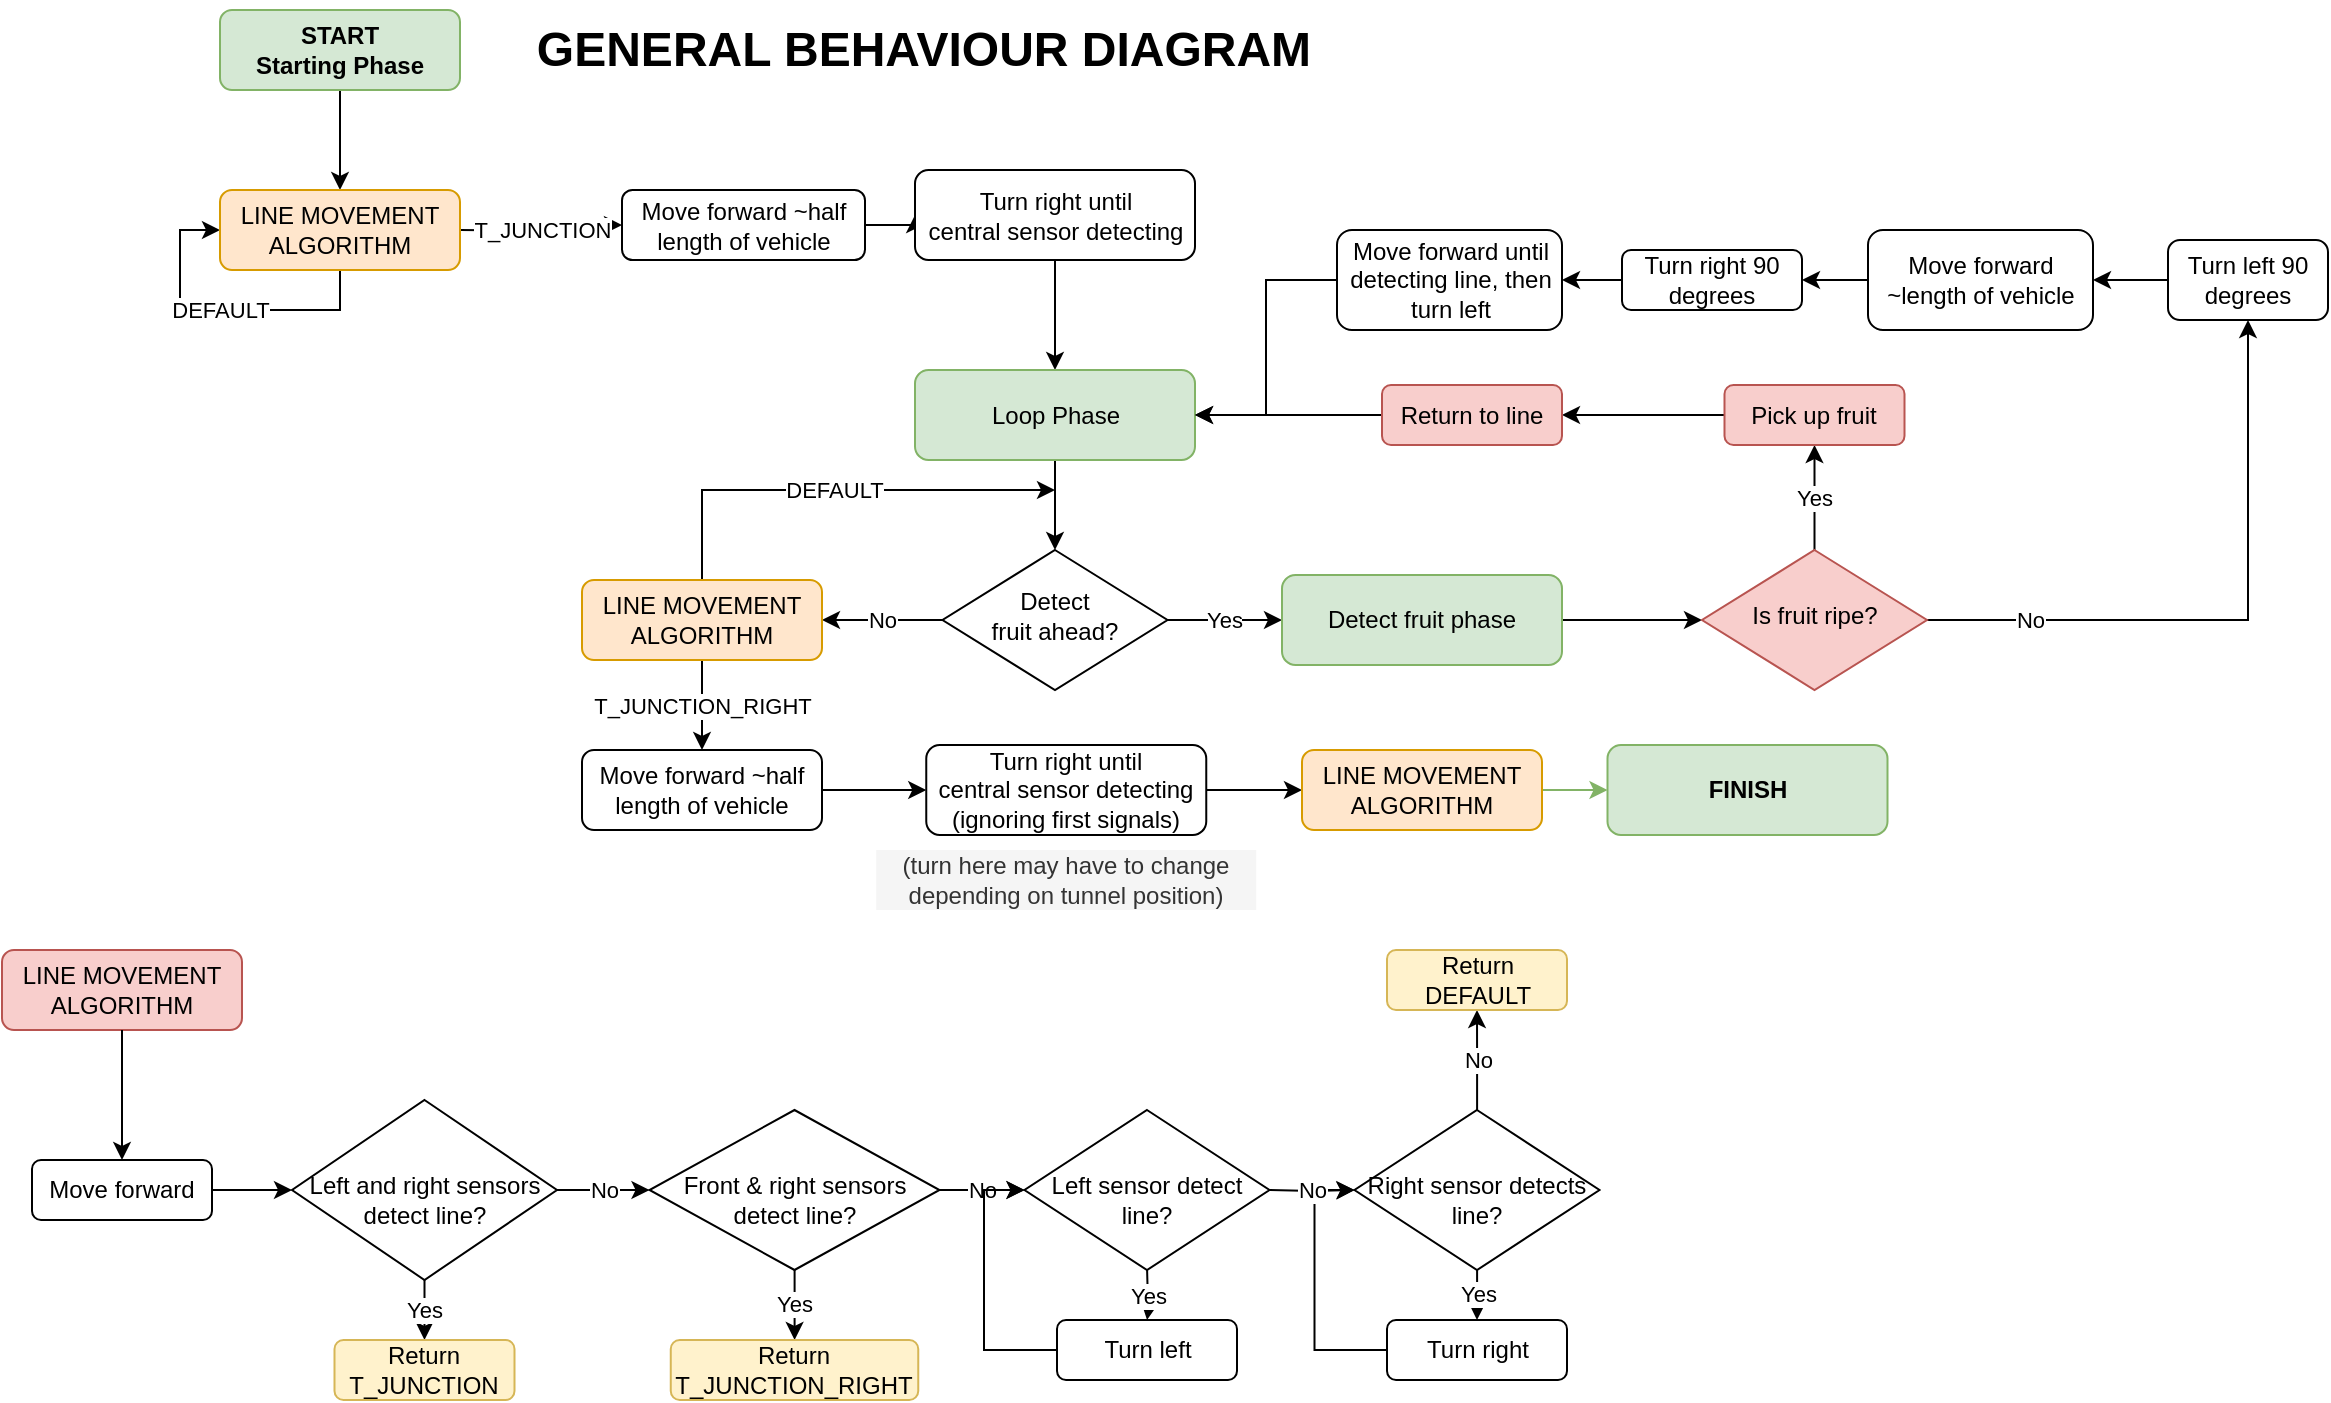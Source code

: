 <mxfile version="13.7.9" type="github">
  <diagram id="C5RBs43oDa-KdzZeNtuy" name="Page-1">
    <mxGraphModel dx="1422" dy="745" grid="1" gridSize="10" guides="1" tooltips="1" connect="1" arrows="1" fold="1" page="1" pageScale="1" pageWidth="827" pageHeight="1169" math="0" shadow="0">
      <root>
        <mxCell id="WIyWlLk6GJQsqaUBKTNV-0" />
        <mxCell id="WIyWlLk6GJQsqaUBKTNV-1" parent="WIyWlLk6GJQsqaUBKTNV-0" />
        <mxCell id="vU1j4UsOGJ4VojbGJCBY-1" style="edgeStyle=orthogonalEdgeStyle;rounded=0;orthogonalLoop=1;jettySize=auto;html=1;entryX=0.5;entryY=0;entryDx=0;entryDy=0;" edge="1" parent="WIyWlLk6GJQsqaUBKTNV-1" source="WIyWlLk6GJQsqaUBKTNV-3" target="vU1j4UsOGJ4VojbGJCBY-80">
          <mxGeometry relative="1" as="geometry">
            <mxPoint x="220" y="170" as="targetPoint" />
          </mxGeometry>
        </mxCell>
        <mxCell id="WIyWlLk6GJQsqaUBKTNV-3" value="&lt;b&gt;START&lt;br&gt;Starting Phase&lt;/b&gt;" style="rounded=1;whiteSpace=wrap;html=1;fontSize=12;glass=0;strokeWidth=1;shadow=0;fillColor=#d5e8d4;strokeColor=#82b366;" parent="WIyWlLk6GJQsqaUBKTNV-1" vertex="1">
          <mxGeometry x="119" y="90" width="120" height="40" as="geometry" />
        </mxCell>
        <mxCell id="vU1j4UsOGJ4VojbGJCBY-6" value="T_JUNCTION" style="edgeStyle=orthogonalEdgeStyle;rounded=0;orthogonalLoop=1;jettySize=auto;html=1;exitX=1;exitY=0.5;exitDx=0;exitDy=0;entryX=0;entryY=0.5;entryDx=0;entryDy=0;" edge="1" parent="WIyWlLk6GJQsqaUBKTNV-1" target="vU1j4UsOGJ4VojbGJCBY-7">
          <mxGeometry relative="1" as="geometry">
            <mxPoint x="350" y="200" as="targetPoint" />
            <mxPoint x="239" y="200" as="sourcePoint" />
          </mxGeometry>
        </mxCell>
        <mxCell id="vU1j4UsOGJ4VojbGJCBY-99" style="edgeStyle=orthogonalEdgeStyle;rounded=0;orthogonalLoop=1;jettySize=auto;html=1;exitX=1;exitY=0.5;exitDx=0;exitDy=0;entryX=0;entryY=0.5;entryDx=0;entryDy=0;" edge="1" parent="WIyWlLk6GJQsqaUBKTNV-1" source="vU1j4UsOGJ4VojbGJCBY-7" target="vU1j4UsOGJ4VojbGJCBY-10">
          <mxGeometry relative="1" as="geometry" />
        </mxCell>
        <mxCell id="vU1j4UsOGJ4VojbGJCBY-7" value="Move forward ~half length of vehicle" style="rounded=1;whiteSpace=wrap;html=1;" vertex="1" parent="WIyWlLk6GJQsqaUBKTNV-1">
          <mxGeometry x="320" y="180" width="121.5" height="35" as="geometry" />
        </mxCell>
        <mxCell id="vU1j4UsOGJ4VojbGJCBY-11" style="edgeStyle=orthogonalEdgeStyle;rounded=0;orthogonalLoop=1;jettySize=auto;html=1;entryX=0.5;entryY=0;entryDx=0;entryDy=0;" edge="1" parent="WIyWlLk6GJQsqaUBKTNV-1" source="vU1j4UsOGJ4VojbGJCBY-10" target="vU1j4UsOGJ4VojbGJCBY-12">
          <mxGeometry relative="1" as="geometry">
            <mxPoint x="556.5" y="270" as="targetPoint" />
          </mxGeometry>
        </mxCell>
        <mxCell id="vU1j4UsOGJ4VojbGJCBY-10" value="Turn right until&lt;br&gt;central sensor detecting" style="rounded=1;whiteSpace=wrap;html=1;" vertex="1" parent="WIyWlLk6GJQsqaUBKTNV-1">
          <mxGeometry x="466.5" y="170" width="140" height="45" as="geometry" />
        </mxCell>
        <mxCell id="vU1j4UsOGJ4VojbGJCBY-21" style="edgeStyle=orthogonalEdgeStyle;rounded=0;orthogonalLoop=1;jettySize=auto;html=1;exitX=0.5;exitY=1;exitDx=0;exitDy=0;entryX=0.5;entryY=0;entryDx=0;entryDy=0;" edge="1" parent="WIyWlLk6GJQsqaUBKTNV-1" source="vU1j4UsOGJ4VojbGJCBY-12" target="vU1j4UsOGJ4VojbGJCBY-26">
          <mxGeometry relative="1" as="geometry">
            <mxPoint x="536.5" y="360" as="targetPoint" />
          </mxGeometry>
        </mxCell>
        <mxCell id="vU1j4UsOGJ4VojbGJCBY-12" value="Loop Phase" style="rounded=1;whiteSpace=wrap;html=1;fillColor=#d5e8d4;strokeColor=#82b366;" vertex="1" parent="WIyWlLk6GJQsqaUBKTNV-1">
          <mxGeometry x="466.5" y="270" width="140" height="45" as="geometry" />
        </mxCell>
        <mxCell id="vU1j4UsOGJ4VojbGJCBY-94" value="No" style="edgeStyle=orthogonalEdgeStyle;rounded=0;orthogonalLoop=1;jettySize=auto;html=1;" edge="1" parent="WIyWlLk6GJQsqaUBKTNV-1" source="vU1j4UsOGJ4VojbGJCBY-26" target="vU1j4UsOGJ4VojbGJCBY-81">
          <mxGeometry relative="1" as="geometry" />
        </mxCell>
        <mxCell id="vU1j4UsOGJ4VojbGJCBY-96" value="Yes" style="edgeStyle=orthogonalEdgeStyle;rounded=0;orthogonalLoop=1;jettySize=auto;html=1;exitX=1;exitY=0.5;exitDx=0;exitDy=0;entryX=0;entryY=0.5;entryDx=0;entryDy=0;" edge="1" parent="WIyWlLk6GJQsqaUBKTNV-1" source="vU1j4UsOGJ4VojbGJCBY-26" target="vU1j4UsOGJ4VojbGJCBY-47">
          <mxGeometry relative="1" as="geometry" />
        </mxCell>
        <mxCell id="vU1j4UsOGJ4VojbGJCBY-26" value="Detect &lt;br&gt;fruit ahead?" style="rhombus;whiteSpace=wrap;html=1;shadow=0;fontFamily=Helvetica;fontSize=12;align=center;strokeWidth=1;spacing=6;spacingTop=-4;" vertex="1" parent="WIyWlLk6GJQsqaUBKTNV-1">
          <mxGeometry x="480.25" y="360" width="112.5" height="70" as="geometry" />
        </mxCell>
        <mxCell id="vU1j4UsOGJ4VojbGJCBY-95" style="edgeStyle=orthogonalEdgeStyle;rounded=0;orthogonalLoop=1;jettySize=auto;html=1;exitX=1;exitY=0.5;exitDx=0;exitDy=0;entryX=0;entryY=0.5;entryDx=0;entryDy=0;" edge="1" parent="WIyWlLk6GJQsqaUBKTNV-1" source="vU1j4UsOGJ4VojbGJCBY-47" target="vU1j4UsOGJ4VojbGJCBY-86">
          <mxGeometry relative="1" as="geometry" />
        </mxCell>
        <mxCell id="vU1j4UsOGJ4VojbGJCBY-47" value="Detect fruit phase" style="rounded=1;whiteSpace=wrap;html=1;fillColor=#d5e8d4;strokeColor=#82b366;" vertex="1" parent="WIyWlLk6GJQsqaUBKTNV-1">
          <mxGeometry x="650" y="372.5" width="140" height="45" as="geometry" />
        </mxCell>
        <mxCell id="vU1j4UsOGJ4VojbGJCBY-49" value="&lt;font&gt;&lt;b&gt;&lt;font style=&quot;font-size: 24px&quot;&gt;GENERAL BEHAVIOUR DIAGRAM&lt;/font&gt;&lt;/b&gt;&lt;br&gt;&lt;/font&gt;" style="text;html=1;strokeColor=none;fillColor=none;align=center;verticalAlign=middle;whiteSpace=wrap;rounded=0;" vertex="1" parent="WIyWlLk6GJQsqaUBKTNV-1">
          <mxGeometry x="266.25" y="85" width="410" height="50" as="geometry" />
        </mxCell>
        <mxCell id="vU1j4UsOGJ4VojbGJCBY-56" value="LINE MOVEMENT&lt;br&gt;ALGORITHM" style="rounded=1;whiteSpace=wrap;html=1;fontSize=12;glass=0;strokeWidth=1;shadow=0;fillColor=#f8cecc;strokeColor=#b85450;" vertex="1" parent="WIyWlLk6GJQsqaUBKTNV-1">
          <mxGeometry x="10" y="560" width="120" height="40" as="geometry" />
        </mxCell>
        <mxCell id="vU1j4UsOGJ4VojbGJCBY-57" style="edgeStyle=orthogonalEdgeStyle;rounded=0;orthogonalLoop=1;jettySize=auto;html=1;exitX=0.5;exitY=1;exitDx=0;exitDy=0;entryX=0.5;entryY=0;entryDx=0;entryDy=0;" edge="1" parent="WIyWlLk6GJQsqaUBKTNV-1" target="vU1j4UsOGJ4VojbGJCBY-59" source="vU1j4UsOGJ4VojbGJCBY-56">
          <mxGeometry relative="1" as="geometry">
            <mxPoint x="231.25" y="500" as="sourcePoint" />
          </mxGeometry>
        </mxCell>
        <mxCell id="vU1j4UsOGJ4VojbGJCBY-58" style="edgeStyle=orthogonalEdgeStyle;rounded=0;orthogonalLoop=1;jettySize=auto;html=1;entryX=0;entryY=0.5;entryDx=0;entryDy=0;" edge="1" parent="WIyWlLk6GJQsqaUBKTNV-1" source="vU1j4UsOGJ4VojbGJCBY-59" target="vU1j4UsOGJ4VojbGJCBY-62">
          <mxGeometry relative="1" as="geometry">
            <mxPoint x="231.25" y="585" as="targetPoint" />
          </mxGeometry>
        </mxCell>
        <mxCell id="vU1j4UsOGJ4VojbGJCBY-59" value="Move forward" style="rounded=1;whiteSpace=wrap;html=1;" vertex="1" parent="WIyWlLk6GJQsqaUBKTNV-1">
          <mxGeometry x="25" y="665" width="90" height="30" as="geometry" />
        </mxCell>
        <mxCell id="vU1j4UsOGJ4VojbGJCBY-60" value="No" style="edgeStyle=orthogonalEdgeStyle;rounded=0;orthogonalLoop=1;jettySize=auto;html=1;" edge="1" parent="WIyWlLk6GJQsqaUBKTNV-1" source="vU1j4UsOGJ4VojbGJCBY-62" target="vU1j4UsOGJ4VojbGJCBY-64">
          <mxGeometry relative="1" as="geometry" />
        </mxCell>
        <mxCell id="vU1j4UsOGJ4VojbGJCBY-61" value="Yes" style="edgeStyle=orthogonalEdgeStyle;rounded=0;orthogonalLoop=1;jettySize=auto;html=1;entryX=0.5;entryY=0;entryDx=0;entryDy=0;" edge="1" parent="WIyWlLk6GJQsqaUBKTNV-1" source="vU1j4UsOGJ4VojbGJCBY-62" target="vU1j4UsOGJ4VojbGJCBY-75">
          <mxGeometry relative="1" as="geometry">
            <mxPoint x="221" y="755" as="targetPoint" />
          </mxGeometry>
        </mxCell>
        <mxCell id="vU1j4UsOGJ4VojbGJCBY-62" value="&lt;br&gt;Left and right sensors detect line?" style="rhombus;whiteSpace=wrap;html=1;shadow=0;fontFamily=Helvetica;fontSize=12;align=center;strokeWidth=1;spacing=6;spacingTop=-4;" vertex="1" parent="WIyWlLk6GJQsqaUBKTNV-1">
          <mxGeometry x="155" y="635" width="132.5" height="90" as="geometry" />
        </mxCell>
        <mxCell id="vU1j4UsOGJ4VojbGJCBY-63" value="No" style="edgeStyle=orthogonalEdgeStyle;rounded=0;orthogonalLoop=1;jettySize=auto;html=1;exitX=1;exitY=0.5;exitDx=0;exitDy=0;entryX=0;entryY=0.5;entryDx=0;entryDy=0;" edge="1" parent="WIyWlLk6GJQsqaUBKTNV-1" source="vU1j4UsOGJ4VojbGJCBY-64" target="vU1j4UsOGJ4VojbGJCBY-67">
          <mxGeometry relative="1" as="geometry">
            <mxPoint x="393.75" y="765" as="targetPoint" />
          </mxGeometry>
        </mxCell>
        <mxCell id="vU1j4UsOGJ4VojbGJCBY-78" value="Yes" style="edgeStyle=orthogonalEdgeStyle;rounded=0;orthogonalLoop=1;jettySize=auto;html=1;" edge="1" parent="WIyWlLk6GJQsqaUBKTNV-1" source="vU1j4UsOGJ4VojbGJCBY-64" target="vU1j4UsOGJ4VojbGJCBY-77">
          <mxGeometry relative="1" as="geometry" />
        </mxCell>
        <mxCell id="vU1j4UsOGJ4VojbGJCBY-64" value="&lt;br&gt;Front &amp;amp; right sensors&lt;br&gt;detect line?" style="rhombus;whiteSpace=wrap;html=1;shadow=0;fontFamily=Helvetica;fontSize=12;align=center;strokeWidth=1;spacing=6;spacingTop=-4;" vertex="1" parent="WIyWlLk6GJQsqaUBKTNV-1">
          <mxGeometry x="333.75" y="640" width="145" height="80" as="geometry" />
        </mxCell>
        <mxCell id="vU1j4UsOGJ4VojbGJCBY-65" style="edgeStyle=orthogonalEdgeStyle;rounded=0;orthogonalLoop=1;jettySize=auto;html=1;entryX=0;entryY=0.5;entryDx=0;entryDy=0;" edge="1" parent="WIyWlLk6GJQsqaUBKTNV-1" source="vU1j4UsOGJ4VojbGJCBY-66" target="vU1j4UsOGJ4VojbGJCBY-71">
          <mxGeometry relative="1" as="geometry">
            <Array as="points">
              <mxPoint x="666.25" y="760" />
              <mxPoint x="666.25" y="680" />
            </Array>
          </mxGeometry>
        </mxCell>
        <mxCell id="vU1j4UsOGJ4VojbGJCBY-66" value="Turn right" style="rounded=1;whiteSpace=wrap;html=1;" vertex="1" parent="WIyWlLk6GJQsqaUBKTNV-1">
          <mxGeometry x="702.5" y="745" width="90" height="30" as="geometry" />
        </mxCell>
        <mxCell id="vU1j4UsOGJ4VojbGJCBY-67" value="&lt;br&gt;Left sensor detect&lt;br&gt;line?" style="rhombus;whiteSpace=wrap;html=1;shadow=0;fontFamily=Helvetica;fontSize=12;align=center;strokeWidth=1;spacing=6;spacingTop=-4;" vertex="1" parent="WIyWlLk6GJQsqaUBKTNV-1">
          <mxGeometry x="521.25" y="640" width="122.5" height="80" as="geometry" />
        </mxCell>
        <mxCell id="vU1j4UsOGJ4VojbGJCBY-68" value="No" style="edgeStyle=orthogonalEdgeStyle;rounded=0;orthogonalLoop=1;jettySize=auto;html=1;exitX=1;exitY=0.5;exitDx=0;exitDy=0;entryX=0;entryY=0.5;entryDx=0;entryDy=0;" edge="1" parent="WIyWlLk6GJQsqaUBKTNV-1" target="vU1j4UsOGJ4VojbGJCBY-71">
          <mxGeometry relative="1" as="geometry">
            <mxPoint x="558.75" y="765" as="targetPoint" />
            <mxPoint x="643.75" y="680" as="sourcePoint" />
          </mxGeometry>
        </mxCell>
        <mxCell id="vU1j4UsOGJ4VojbGJCBY-70" value="Yes" style="edgeStyle=orthogonalEdgeStyle;rounded=0;orthogonalLoop=1;jettySize=auto;html=1;" edge="1" parent="WIyWlLk6GJQsqaUBKTNV-1" source="vU1j4UsOGJ4VojbGJCBY-71" target="vU1j4UsOGJ4VojbGJCBY-66">
          <mxGeometry relative="1" as="geometry" />
        </mxCell>
        <mxCell id="vU1j4UsOGJ4VojbGJCBY-79" value="No" style="edgeStyle=orthogonalEdgeStyle;rounded=0;orthogonalLoop=1;jettySize=auto;html=1;" edge="1" parent="WIyWlLk6GJQsqaUBKTNV-1" source="vU1j4UsOGJ4VojbGJCBY-71" target="vU1j4UsOGJ4VojbGJCBY-76">
          <mxGeometry relative="1" as="geometry" />
        </mxCell>
        <mxCell id="vU1j4UsOGJ4VojbGJCBY-71" value="&lt;br&gt;Right sensor detects line?" style="rhombus;whiteSpace=wrap;html=1;shadow=0;fontFamily=Helvetica;fontSize=12;align=center;strokeWidth=1;spacing=6;spacingTop=-4;" vertex="1" parent="WIyWlLk6GJQsqaUBKTNV-1">
          <mxGeometry x="686.25" y="640" width="122.5" height="80" as="geometry" />
        </mxCell>
        <mxCell id="vU1j4UsOGJ4VojbGJCBY-72" style="edgeStyle=orthogonalEdgeStyle;rounded=0;orthogonalLoop=1;jettySize=auto;html=1;entryX=0;entryY=0.5;entryDx=0;entryDy=0;" edge="1" parent="WIyWlLk6GJQsqaUBKTNV-1" source="vU1j4UsOGJ4VojbGJCBY-73" target="vU1j4UsOGJ4VojbGJCBY-67">
          <mxGeometry relative="1" as="geometry">
            <mxPoint x="521" y="725" as="targetPoint" />
            <Array as="points">
              <mxPoint x="501" y="760" />
              <mxPoint x="501" y="680" />
            </Array>
          </mxGeometry>
        </mxCell>
        <mxCell id="vU1j4UsOGJ4VojbGJCBY-73" value="Turn left" style="rounded=1;whiteSpace=wrap;html=1;" vertex="1" parent="WIyWlLk6GJQsqaUBKTNV-1">
          <mxGeometry x="537.5" y="745" width="90" height="30" as="geometry" />
        </mxCell>
        <mxCell id="vU1j4UsOGJ4VojbGJCBY-74" value="Yes" style="edgeStyle=orthogonalEdgeStyle;rounded=0;orthogonalLoop=1;jettySize=auto;html=1;" edge="1" parent="WIyWlLk6GJQsqaUBKTNV-1" target="vU1j4UsOGJ4VojbGJCBY-73">
          <mxGeometry relative="1" as="geometry">
            <mxPoint x="582.55" y="719.967" as="sourcePoint" />
          </mxGeometry>
        </mxCell>
        <mxCell id="vU1j4UsOGJ4VojbGJCBY-75" value="Return&lt;br&gt;T_JUNCTION" style="rounded=1;whiteSpace=wrap;html=1;fillColor=#fff2cc;strokeColor=#d6b656;" vertex="1" parent="WIyWlLk6GJQsqaUBKTNV-1">
          <mxGeometry x="176.25" y="755" width="90" height="30" as="geometry" />
        </mxCell>
        <mxCell id="vU1j4UsOGJ4VojbGJCBY-76" value="Return&lt;br&gt;DEFAULT" style="rounded=1;whiteSpace=wrap;html=1;fillColor=#fff2cc;strokeColor=#d6b656;" vertex="1" parent="WIyWlLk6GJQsqaUBKTNV-1">
          <mxGeometry x="702.5" y="560" width="90" height="30" as="geometry" />
        </mxCell>
        <mxCell id="vU1j4UsOGJ4VojbGJCBY-77" value="Return&lt;br&gt;T_JUNCTION_RIGHT" style="rounded=1;whiteSpace=wrap;html=1;fillColor=#fff2cc;strokeColor=#d6b656;" vertex="1" parent="WIyWlLk6GJQsqaUBKTNV-1">
          <mxGeometry x="344.38" y="755" width="123.75" height="30" as="geometry" />
        </mxCell>
        <mxCell id="vU1j4UsOGJ4VojbGJCBY-84" value="DEFAULT" style="edgeStyle=orthogonalEdgeStyle;rounded=0;orthogonalLoop=1;jettySize=auto;html=1;exitX=0.5;exitY=1;exitDx=0;exitDy=0;entryX=0;entryY=0.5;entryDx=0;entryDy=0;" edge="1" parent="WIyWlLk6GJQsqaUBKTNV-1" source="vU1j4UsOGJ4VojbGJCBY-80" target="vU1j4UsOGJ4VojbGJCBY-80">
          <mxGeometry relative="1" as="geometry">
            <mxPoint x="100" y="200" as="targetPoint" />
            <Array as="points">
              <mxPoint x="179" y="240" />
              <mxPoint x="99" y="240" />
              <mxPoint x="99" y="200" />
            </Array>
          </mxGeometry>
        </mxCell>
        <mxCell id="vU1j4UsOGJ4VojbGJCBY-80" value="LINE MOVEMENT&lt;br&gt;ALGORITHM" style="rounded=1;whiteSpace=wrap;html=1;fontSize=12;glass=0;strokeWidth=1;shadow=0;fillColor=#ffe6cc;strokeColor=#d79b00;" vertex="1" parent="WIyWlLk6GJQsqaUBKTNV-1">
          <mxGeometry x="119" y="180" width="120" height="40" as="geometry" />
        </mxCell>
        <mxCell id="vU1j4UsOGJ4VojbGJCBY-82" value="DEFAULT" style="edgeStyle=orthogonalEdgeStyle;rounded=0;orthogonalLoop=1;jettySize=auto;html=1;" edge="1" parent="WIyWlLk6GJQsqaUBKTNV-1" source="vU1j4UsOGJ4VojbGJCBY-81">
          <mxGeometry relative="1" as="geometry">
            <mxPoint x="536.5" y="330" as="targetPoint" />
            <Array as="points">
              <mxPoint x="360" y="330" />
            </Array>
          </mxGeometry>
        </mxCell>
        <mxCell id="vU1j4UsOGJ4VojbGJCBY-93" value="T_JUNCTION_RIGHT" style="edgeStyle=orthogonalEdgeStyle;rounded=0;orthogonalLoop=1;jettySize=auto;html=1;exitX=0.5;exitY=1;exitDx=0;exitDy=0;entryX=0.5;entryY=0;entryDx=0;entryDy=0;" edge="1" parent="WIyWlLk6GJQsqaUBKTNV-1" source="vU1j4UsOGJ4VojbGJCBY-81" target="vU1j4UsOGJ4VojbGJCBY-109">
          <mxGeometry relative="1" as="geometry">
            <mxPoint x="360" y="490" as="targetPoint" />
          </mxGeometry>
        </mxCell>
        <mxCell id="vU1j4UsOGJ4VojbGJCBY-81" value="LINE MOVEMENT&lt;br&gt;ALGORITHM" style="rounded=1;whiteSpace=wrap;html=1;fontSize=12;glass=0;strokeWidth=1;shadow=0;fillColor=#ffe6cc;strokeColor=#d79b00;" vertex="1" parent="WIyWlLk6GJQsqaUBKTNV-1">
          <mxGeometry x="300" y="375" width="120" height="40" as="geometry" />
        </mxCell>
        <mxCell id="vU1j4UsOGJ4VojbGJCBY-88" value="Yes" style="edgeStyle=orthogonalEdgeStyle;rounded=0;orthogonalLoop=1;jettySize=auto;html=1;entryX=0.5;entryY=1;entryDx=0;entryDy=0;" edge="1" parent="WIyWlLk6GJQsqaUBKTNV-1" source="vU1j4UsOGJ4VojbGJCBY-86" target="vU1j4UsOGJ4VojbGJCBY-89">
          <mxGeometry relative="1" as="geometry">
            <mxPoint x="760" y="320" as="targetPoint" />
          </mxGeometry>
        </mxCell>
        <mxCell id="vU1j4UsOGJ4VojbGJCBY-97" value="No" style="edgeStyle=orthogonalEdgeStyle;rounded=0;orthogonalLoop=1;jettySize=auto;html=1;entryX=0.5;entryY=1;entryDx=0;entryDy=0;" edge="1" parent="WIyWlLk6GJQsqaUBKTNV-1" source="vU1j4UsOGJ4VojbGJCBY-86" target="vU1j4UsOGJ4VojbGJCBY-100">
          <mxGeometry x="-0.67" relative="1" as="geometry">
            <mxPoint x="1050" y="260" as="targetPoint" />
            <mxPoint as="offset" />
          </mxGeometry>
        </mxCell>
        <mxCell id="vU1j4UsOGJ4VojbGJCBY-86" value="Is fruit ripe?" style="rhombus;whiteSpace=wrap;html=1;shadow=0;fontFamily=Helvetica;fontSize=12;align=center;strokeWidth=1;spacing=6;spacingTop=-4;fillColor=#f8cecc;strokeColor=#b85450;" vertex="1" parent="WIyWlLk6GJQsqaUBKTNV-1">
          <mxGeometry x="860" y="360" width="112.5" height="70" as="geometry" />
        </mxCell>
        <mxCell id="vU1j4UsOGJ4VojbGJCBY-90" style="edgeStyle=orthogonalEdgeStyle;rounded=0;orthogonalLoop=1;jettySize=auto;html=1;entryX=1;entryY=0.5;entryDx=0;entryDy=0;" edge="1" parent="WIyWlLk6GJQsqaUBKTNV-1" source="vU1j4UsOGJ4VojbGJCBY-89" target="vU1j4UsOGJ4VojbGJCBY-91">
          <mxGeometry relative="1" as="geometry">
            <mxPoint x="860" y="293" as="targetPoint" />
          </mxGeometry>
        </mxCell>
        <mxCell id="vU1j4UsOGJ4VojbGJCBY-89" value="Pick up fruit" style="rounded=1;whiteSpace=wrap;html=1;fillColor=#f8cecc;strokeColor=#b85450;" vertex="1" parent="WIyWlLk6GJQsqaUBKTNV-1">
          <mxGeometry x="871.25" y="277.5" width="90" height="30" as="geometry" />
        </mxCell>
        <mxCell id="vU1j4UsOGJ4VojbGJCBY-92" style="edgeStyle=orthogonalEdgeStyle;rounded=0;orthogonalLoop=1;jettySize=auto;html=1;entryX=1;entryY=0.5;entryDx=0;entryDy=0;" edge="1" parent="WIyWlLk6GJQsqaUBKTNV-1" source="vU1j4UsOGJ4VojbGJCBY-91" target="vU1j4UsOGJ4VojbGJCBY-12">
          <mxGeometry relative="1" as="geometry">
            <mxPoint x="1176.5" y="292.5" as="targetPoint" />
          </mxGeometry>
        </mxCell>
        <mxCell id="vU1j4UsOGJ4VojbGJCBY-91" value="Return to line" style="rounded=1;whiteSpace=wrap;html=1;fillColor=#f8cecc;strokeColor=#b85450;" vertex="1" parent="WIyWlLk6GJQsqaUBKTNV-1">
          <mxGeometry x="700" y="277.5" width="90" height="30" as="geometry" />
        </mxCell>
        <mxCell id="vU1j4UsOGJ4VojbGJCBY-102" value="" style="edgeStyle=orthogonalEdgeStyle;rounded=0;orthogonalLoop=1;jettySize=auto;html=1;" edge="1" parent="WIyWlLk6GJQsqaUBKTNV-1" source="vU1j4UsOGJ4VojbGJCBY-100" target="vU1j4UsOGJ4VojbGJCBY-101">
          <mxGeometry relative="1" as="geometry" />
        </mxCell>
        <mxCell id="vU1j4UsOGJ4VojbGJCBY-100" value="Turn left 90 degrees" style="rounded=1;whiteSpace=wrap;html=1;" vertex="1" parent="WIyWlLk6GJQsqaUBKTNV-1">
          <mxGeometry x="1093" y="205" width="80" height="40" as="geometry" />
        </mxCell>
        <mxCell id="vU1j4UsOGJ4VojbGJCBY-104" style="edgeStyle=orthogonalEdgeStyle;rounded=0;orthogonalLoop=1;jettySize=auto;html=1;exitX=0;exitY=0.5;exitDx=0;exitDy=0;entryX=1;entryY=0.5;entryDx=0;entryDy=0;" edge="1" parent="WIyWlLk6GJQsqaUBKTNV-1" source="vU1j4UsOGJ4VojbGJCBY-101" target="vU1j4UsOGJ4VojbGJCBY-103">
          <mxGeometry relative="1" as="geometry" />
        </mxCell>
        <mxCell id="vU1j4UsOGJ4VojbGJCBY-101" value="Move forward ~length of vehicle" style="rounded=1;whiteSpace=wrap;html=1;" vertex="1" parent="WIyWlLk6GJQsqaUBKTNV-1">
          <mxGeometry x="943" y="200" width="112.5" height="50" as="geometry" />
        </mxCell>
        <mxCell id="vU1j4UsOGJ4VojbGJCBY-105" style="edgeStyle=orthogonalEdgeStyle;rounded=0;orthogonalLoop=1;jettySize=auto;html=1;exitX=0;exitY=0.5;exitDx=0;exitDy=0;entryX=1;entryY=0.5;entryDx=0;entryDy=0;" edge="1" parent="WIyWlLk6GJQsqaUBKTNV-1" source="vU1j4UsOGJ4VojbGJCBY-103" target="vU1j4UsOGJ4VojbGJCBY-106">
          <mxGeometry relative="1" as="geometry">
            <mxPoint x="740" y="225" as="targetPoint" />
          </mxGeometry>
        </mxCell>
        <mxCell id="vU1j4UsOGJ4VojbGJCBY-103" value="Turn right 90 degrees" style="rounded=1;whiteSpace=wrap;html=1;" vertex="1" parent="WIyWlLk6GJQsqaUBKTNV-1">
          <mxGeometry x="820" y="210" width="90" height="30" as="geometry" />
        </mxCell>
        <mxCell id="vU1j4UsOGJ4VojbGJCBY-107" style="edgeStyle=orthogonalEdgeStyle;rounded=0;orthogonalLoop=1;jettySize=auto;html=1;exitX=0;exitY=0.5;exitDx=0;exitDy=0;entryX=1;entryY=0.5;entryDx=0;entryDy=0;" edge="1" parent="WIyWlLk6GJQsqaUBKTNV-1" source="vU1j4UsOGJ4VojbGJCBY-106" target="vU1j4UsOGJ4VojbGJCBY-12">
          <mxGeometry relative="1" as="geometry" />
        </mxCell>
        <mxCell id="vU1j4UsOGJ4VojbGJCBY-106" value="Move forward until detecting line, then turn left" style="rounded=1;whiteSpace=wrap;html=1;" vertex="1" parent="WIyWlLk6GJQsqaUBKTNV-1">
          <mxGeometry x="677.5" y="200" width="112.5" height="50" as="geometry" />
        </mxCell>
        <mxCell id="vU1j4UsOGJ4VojbGJCBY-108" style="edgeStyle=orthogonalEdgeStyle;rounded=0;orthogonalLoop=1;jettySize=auto;html=1;exitX=1;exitY=0.5;exitDx=0;exitDy=0;entryX=0;entryY=0.5;entryDx=0;entryDy=0;" edge="1" parent="WIyWlLk6GJQsqaUBKTNV-1" source="vU1j4UsOGJ4VojbGJCBY-109" target="vU1j4UsOGJ4VojbGJCBY-110">
          <mxGeometry relative="1" as="geometry" />
        </mxCell>
        <mxCell id="vU1j4UsOGJ4VojbGJCBY-109" value="Move forward ~half length of vehicle" style="rounded=1;whiteSpace=wrap;html=1;" vertex="1" parent="WIyWlLk6GJQsqaUBKTNV-1">
          <mxGeometry x="300" y="460" width="120" height="40" as="geometry" />
        </mxCell>
        <mxCell id="vU1j4UsOGJ4VojbGJCBY-112" style="edgeStyle=orthogonalEdgeStyle;rounded=0;orthogonalLoop=1;jettySize=auto;html=1;entryX=0;entryY=0.5;entryDx=0;entryDy=0;" edge="1" parent="WIyWlLk6GJQsqaUBKTNV-1" source="vU1j4UsOGJ4VojbGJCBY-110" target="vU1j4UsOGJ4VojbGJCBY-113">
          <mxGeometry relative="1" as="geometry">
            <mxPoint x="670" y="475" as="targetPoint" />
          </mxGeometry>
        </mxCell>
        <mxCell id="vU1j4UsOGJ4VojbGJCBY-110" value="Turn right until&lt;br&gt;central sensor detecting&lt;br&gt;(ignoring first signals)" style="rounded=1;whiteSpace=wrap;html=1;" vertex="1" parent="WIyWlLk6GJQsqaUBKTNV-1">
          <mxGeometry x="472.13" y="457.5" width="140" height="45" as="geometry" />
        </mxCell>
        <mxCell id="vU1j4UsOGJ4VojbGJCBY-115" style="edgeStyle=orthogonalEdgeStyle;rounded=0;orthogonalLoop=1;jettySize=auto;html=1;fillColor=#d5e8d4;strokeColor=#82b366;entryX=0;entryY=0.5;entryDx=0;entryDy=0;" edge="1" parent="WIyWlLk6GJQsqaUBKTNV-1" source="vU1j4UsOGJ4VojbGJCBY-113" target="vU1j4UsOGJ4VojbGJCBY-116">
          <mxGeometry relative="1" as="geometry">
            <mxPoint x="840" y="480" as="targetPoint" />
          </mxGeometry>
        </mxCell>
        <mxCell id="vU1j4UsOGJ4VojbGJCBY-113" value="LINE MOVEMENT&lt;br&gt;ALGORITHM" style="rounded=1;whiteSpace=wrap;html=1;fontSize=12;glass=0;strokeWidth=1;shadow=0;fillColor=#ffe6cc;strokeColor=#d79b00;" vertex="1" parent="WIyWlLk6GJQsqaUBKTNV-1">
          <mxGeometry x="660" y="460" width="120" height="40" as="geometry" />
        </mxCell>
        <mxCell id="vU1j4UsOGJ4VojbGJCBY-114" value="(turn here may have to change depending on tunnel position)" style="text;html=1;fillColor=#f5f5f5;align=center;verticalAlign=middle;whiteSpace=wrap;rounded=0;fontColor=#333333;" vertex="1" parent="WIyWlLk6GJQsqaUBKTNV-1">
          <mxGeometry x="447.13" y="510" width="190" height="30" as="geometry" />
        </mxCell>
        <mxCell id="vU1j4UsOGJ4VojbGJCBY-116" value="&lt;b&gt;FINISH&lt;/b&gt;" style="rounded=1;whiteSpace=wrap;html=1;fillColor=#d5e8d4;strokeColor=#82b366;" vertex="1" parent="WIyWlLk6GJQsqaUBKTNV-1">
          <mxGeometry x="812.75" y="457.5" width="140" height="45" as="geometry" />
        </mxCell>
      </root>
    </mxGraphModel>
  </diagram>
</mxfile>
